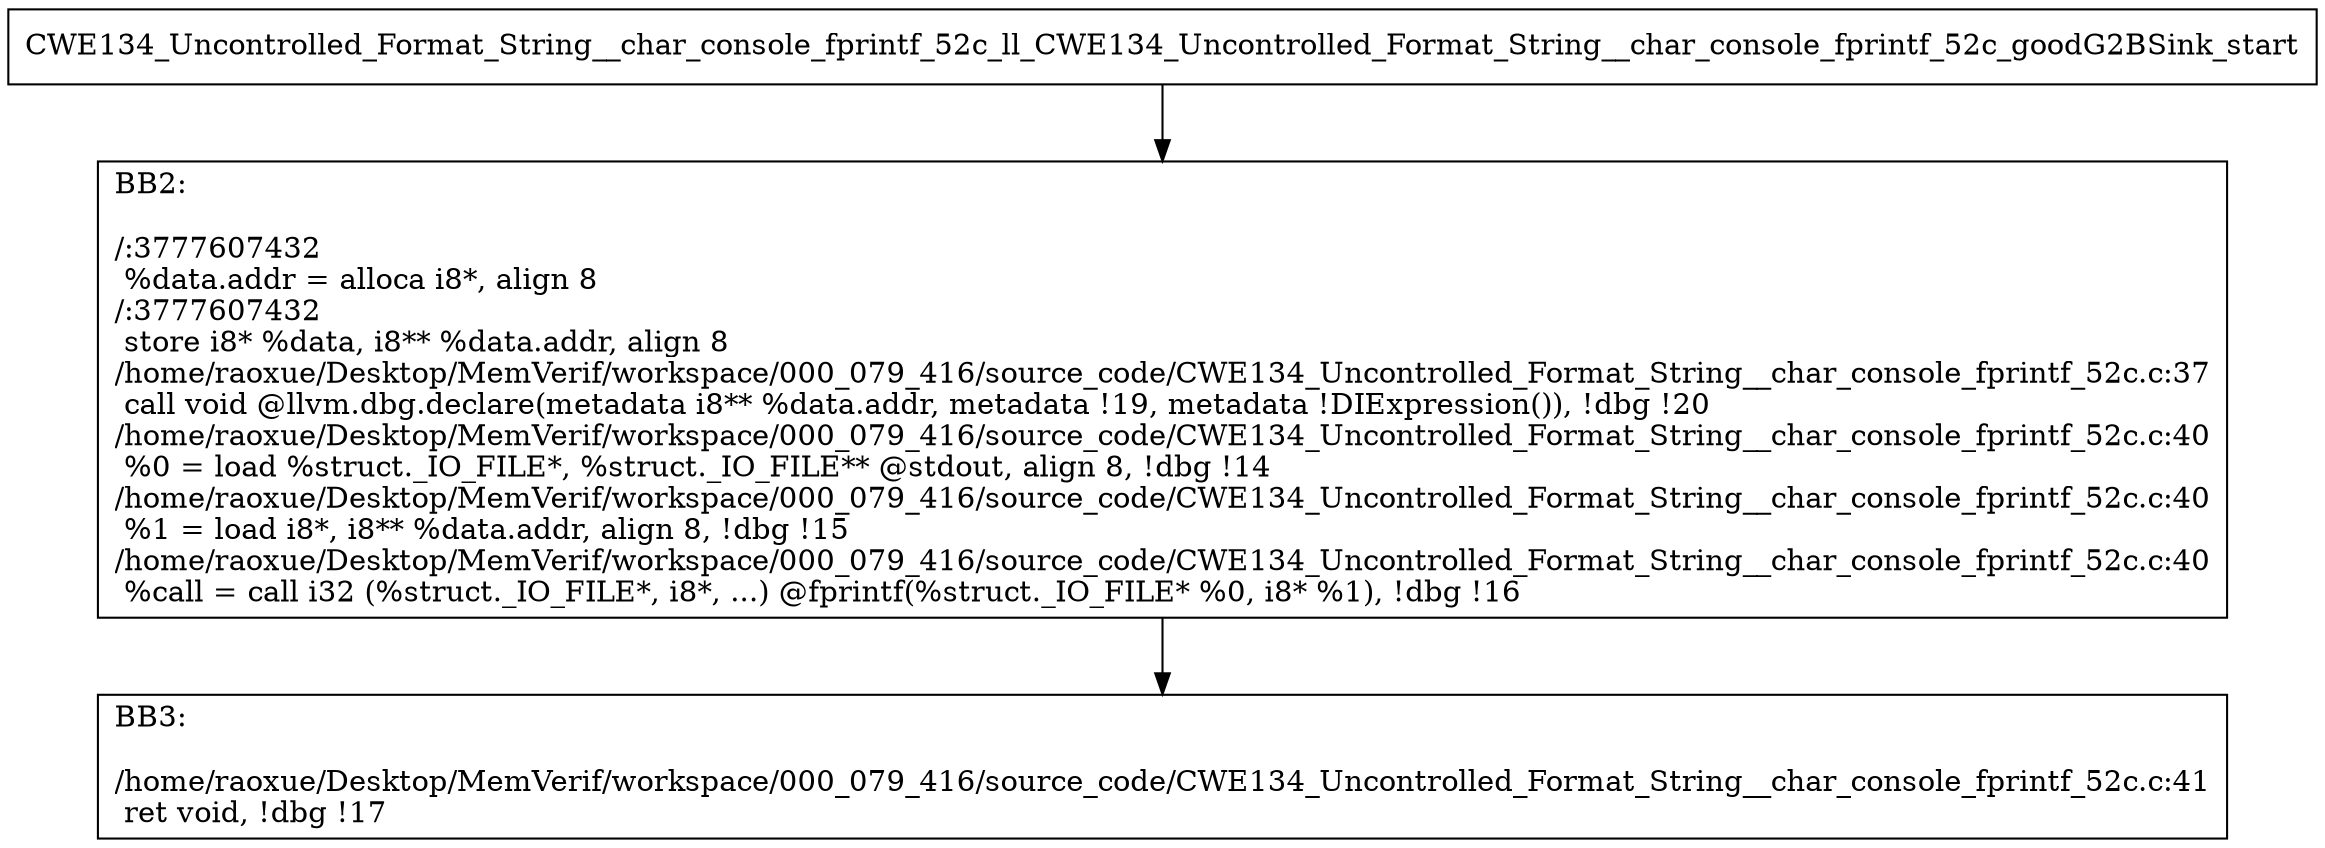 digraph "CFG for'CWE134_Uncontrolled_Format_String__char_console_fprintf_52c_ll_CWE134_Uncontrolled_Format_String__char_console_fprintf_52c_goodG2BSink' function" {
	BBCWE134_Uncontrolled_Format_String__char_console_fprintf_52c_ll_CWE134_Uncontrolled_Format_String__char_console_fprintf_52c_goodG2BSink_start[shape=record,label="{CWE134_Uncontrolled_Format_String__char_console_fprintf_52c_ll_CWE134_Uncontrolled_Format_String__char_console_fprintf_52c_goodG2BSink_start}"];
	BBCWE134_Uncontrolled_Format_String__char_console_fprintf_52c_ll_CWE134_Uncontrolled_Format_String__char_console_fprintf_52c_goodG2BSink_start-> CWE134_Uncontrolled_Format_String__char_console_fprintf_52c_ll_CWE134_Uncontrolled_Format_String__char_console_fprintf_52c_goodG2BSinkBB2;
	CWE134_Uncontrolled_Format_String__char_console_fprintf_52c_ll_CWE134_Uncontrolled_Format_String__char_console_fprintf_52c_goodG2BSinkBB2 [shape=record, label="{BB2:\l\l/:3777607432\l
  %data.addr = alloca i8*, align 8\l
/:3777607432\l
  store i8* %data, i8** %data.addr, align 8\l
/home/raoxue/Desktop/MemVerif/workspace/000_079_416/source_code/CWE134_Uncontrolled_Format_String__char_console_fprintf_52c.c:37\l
  call void @llvm.dbg.declare(metadata i8** %data.addr, metadata !19, metadata !DIExpression()), !dbg !20\l
/home/raoxue/Desktop/MemVerif/workspace/000_079_416/source_code/CWE134_Uncontrolled_Format_String__char_console_fprintf_52c.c:40\l
  %0 = load %struct._IO_FILE*, %struct._IO_FILE** @stdout, align 8, !dbg !14\l
/home/raoxue/Desktop/MemVerif/workspace/000_079_416/source_code/CWE134_Uncontrolled_Format_String__char_console_fprintf_52c.c:40\l
  %1 = load i8*, i8** %data.addr, align 8, !dbg !15\l
/home/raoxue/Desktop/MemVerif/workspace/000_079_416/source_code/CWE134_Uncontrolled_Format_String__char_console_fprintf_52c.c:40\l
  %call = call i32 (%struct._IO_FILE*, i8*, ...) @fprintf(%struct._IO_FILE* %0, i8* %1), !dbg !16\l
}"];
	CWE134_Uncontrolled_Format_String__char_console_fprintf_52c_ll_CWE134_Uncontrolled_Format_String__char_console_fprintf_52c_goodG2BSinkBB2-> CWE134_Uncontrolled_Format_String__char_console_fprintf_52c_ll_CWE134_Uncontrolled_Format_String__char_console_fprintf_52c_goodG2BSinkBB3;
	CWE134_Uncontrolled_Format_String__char_console_fprintf_52c_ll_CWE134_Uncontrolled_Format_String__char_console_fprintf_52c_goodG2BSinkBB3 [shape=record, label="{BB3:\l\l/home/raoxue/Desktop/MemVerif/workspace/000_079_416/source_code/CWE134_Uncontrolled_Format_String__char_console_fprintf_52c.c:41\l
  ret void, !dbg !17\l
}"];
}
